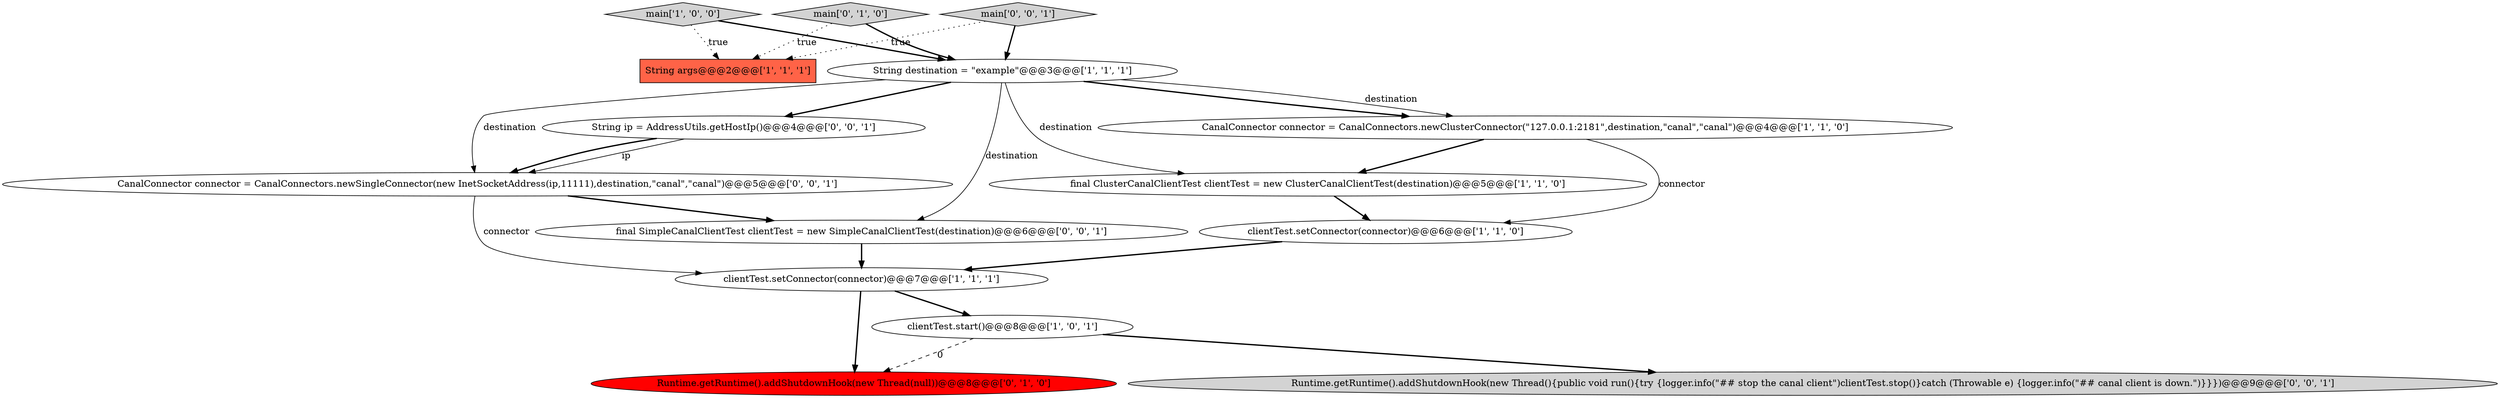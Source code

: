 digraph {
1 [style = filled, label = "main['1', '0', '0']", fillcolor = lightgray, shape = diamond image = "AAA0AAABBB1BBB"];
2 [style = filled, label = "String destination = \"example\"@@@3@@@['1', '1', '1']", fillcolor = white, shape = ellipse image = "AAA0AAABBB1BBB"];
0 [style = filled, label = "String args@@@2@@@['1', '1', '1']", fillcolor = tomato, shape = box image = "AAA0AAABBB1BBB"];
8 [style = filled, label = "main['0', '1', '0']", fillcolor = lightgray, shape = diamond image = "AAA0AAABBB2BBB"];
4 [style = filled, label = "clientTest.setConnector(connector)@@@7@@@['1', '1', '1']", fillcolor = white, shape = ellipse image = "AAA0AAABBB1BBB"];
5 [style = filled, label = "clientTest.start()@@@8@@@['1', '0', '1']", fillcolor = white, shape = ellipse image = "AAA0AAABBB1BBB"];
11 [style = filled, label = "CanalConnector connector = CanalConnectors.newSingleConnector(new InetSocketAddress(ip,11111),destination,\"canal\",\"canal\")@@@5@@@['0', '0', '1']", fillcolor = white, shape = ellipse image = "AAA0AAABBB3BBB"];
7 [style = filled, label = "final ClusterCanalClientTest clientTest = new ClusterCanalClientTest(destination)@@@5@@@['1', '1', '0']", fillcolor = white, shape = ellipse image = "AAA0AAABBB1BBB"];
14 [style = filled, label = "String ip = AddressUtils.getHostIp()@@@4@@@['0', '0', '1']", fillcolor = white, shape = ellipse image = "AAA0AAABBB3BBB"];
9 [style = filled, label = "Runtime.getRuntime().addShutdownHook(new Thread(null))@@@8@@@['0', '1', '0']", fillcolor = red, shape = ellipse image = "AAA1AAABBB2BBB"];
13 [style = filled, label = "Runtime.getRuntime().addShutdownHook(new Thread(){public void run(){try {logger.info(\"## stop the canal client\")clientTest.stop()}catch (Throwable e) {logger.info(\"## canal client is down.\")}}})@@@9@@@['0', '0', '1']", fillcolor = lightgray, shape = ellipse image = "AAA0AAABBB3BBB"];
10 [style = filled, label = "final SimpleCanalClientTest clientTest = new SimpleCanalClientTest(destination)@@@6@@@['0', '0', '1']", fillcolor = white, shape = ellipse image = "AAA0AAABBB3BBB"];
12 [style = filled, label = "main['0', '0', '1']", fillcolor = lightgray, shape = diamond image = "AAA0AAABBB3BBB"];
3 [style = filled, label = "clientTest.setConnector(connector)@@@6@@@['1', '1', '0']", fillcolor = white, shape = ellipse image = "AAA0AAABBB1BBB"];
6 [style = filled, label = "CanalConnector connector = CanalConnectors.newClusterConnector(\"127.0.0.1:2181\",destination,\"canal\",\"canal\")@@@4@@@['1', '1', '0']", fillcolor = white, shape = ellipse image = "AAA0AAABBB1BBB"];
4->9 [style = bold, label=""];
2->6 [style = solid, label="destination"];
2->7 [style = solid, label="destination"];
2->6 [style = bold, label=""];
5->9 [style = dashed, label="0"];
3->4 [style = bold, label=""];
7->3 [style = bold, label=""];
14->11 [style = solid, label="ip"];
12->2 [style = bold, label=""];
8->2 [style = bold, label=""];
11->10 [style = bold, label=""];
5->13 [style = bold, label=""];
2->14 [style = bold, label=""];
6->3 [style = solid, label="connector"];
10->4 [style = bold, label=""];
12->0 [style = dotted, label="true"];
2->10 [style = solid, label="destination"];
8->0 [style = dotted, label="true"];
1->2 [style = bold, label=""];
1->0 [style = dotted, label="true"];
2->11 [style = solid, label="destination"];
6->7 [style = bold, label=""];
11->4 [style = solid, label="connector"];
14->11 [style = bold, label=""];
4->5 [style = bold, label=""];
}
